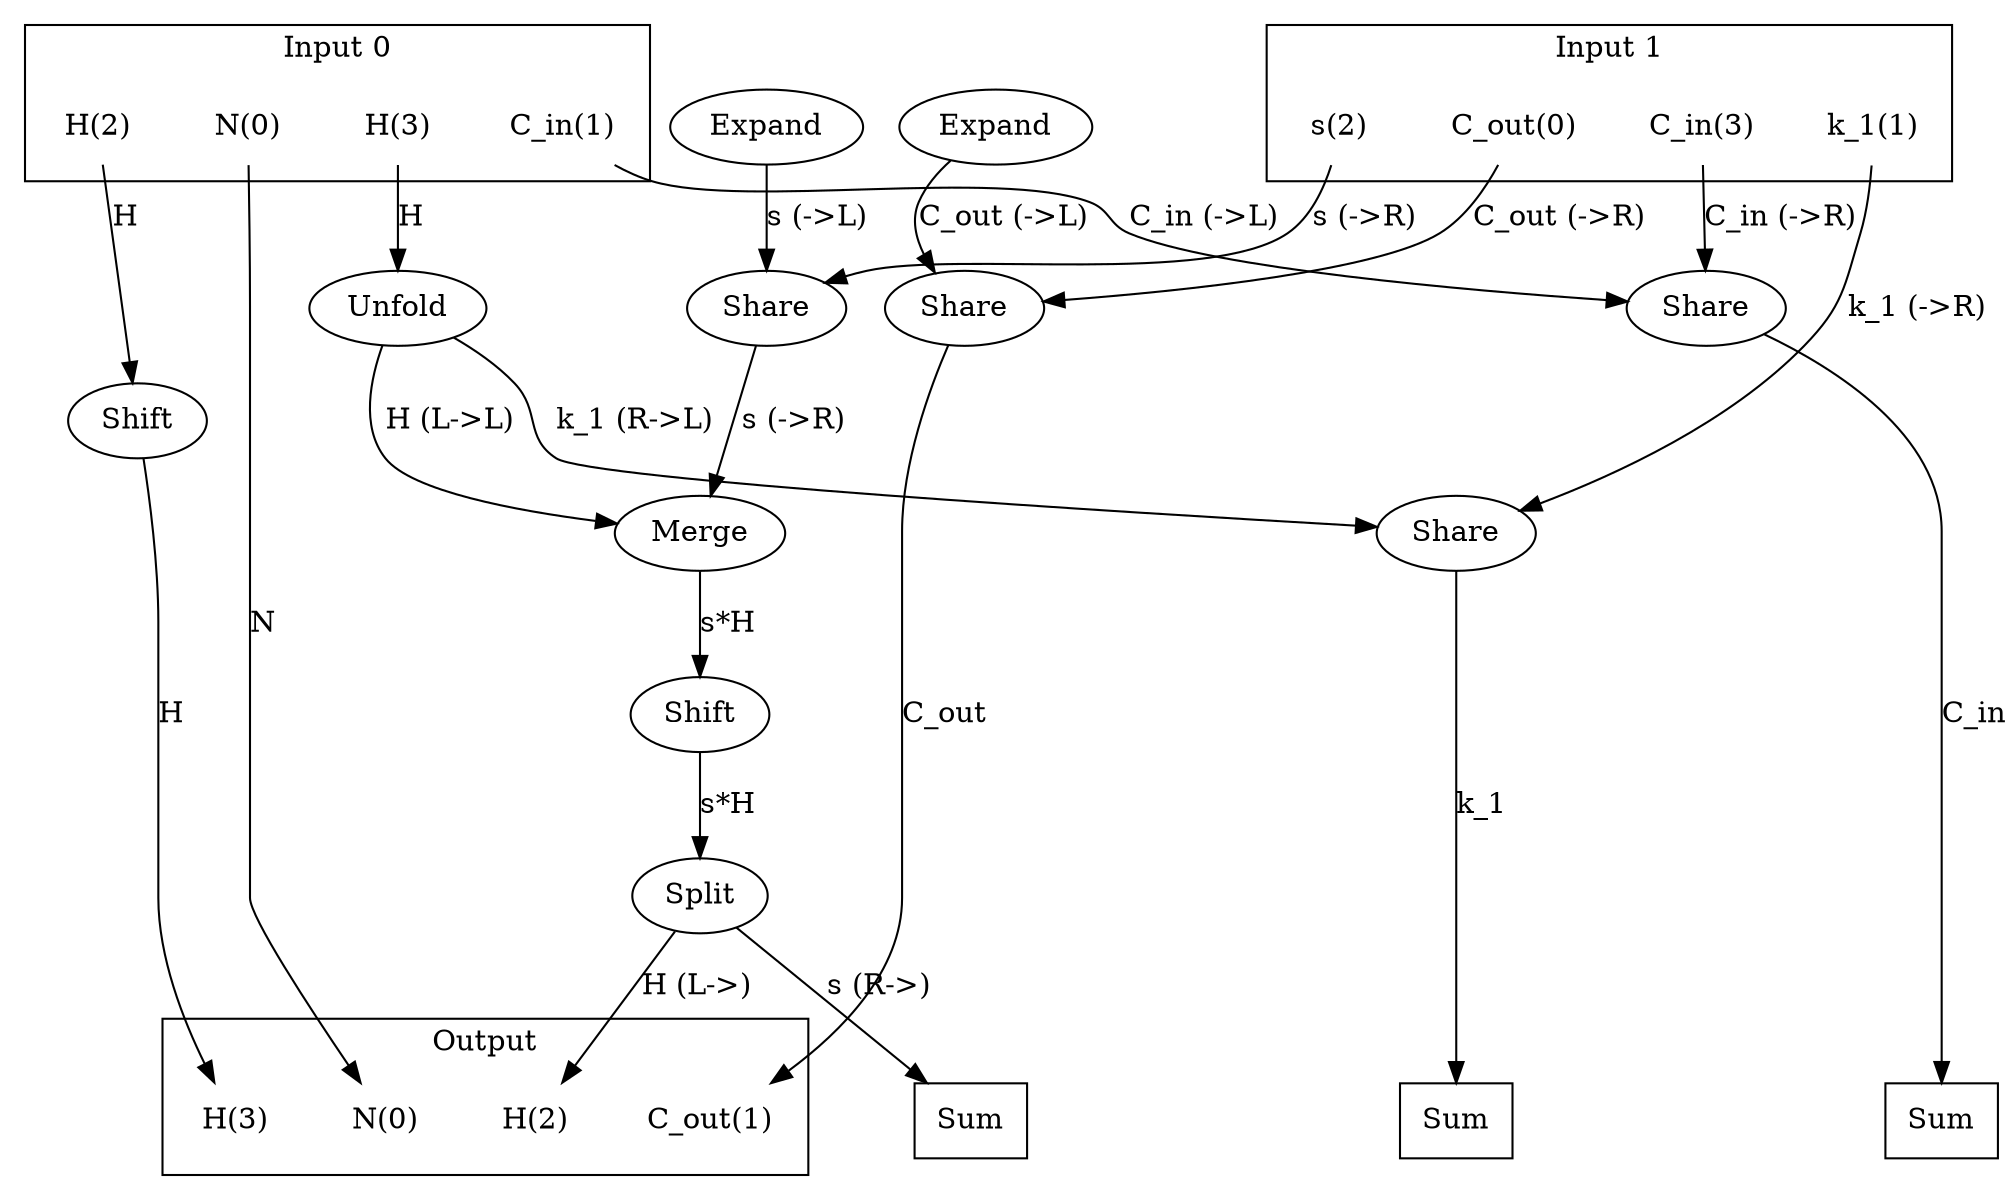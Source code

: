 digraph kernel_generated {
newrank = true;
op_0x5611d2c9c698 [label="Expand"];
op_0x5611d2c9c6b8 [label="Expand"];
op_0x5611d2d27a10 [label="Merge"];
op_0x5611d2d298f0 [label="Shift"];
op_0x5611d2d29920 [label="Shift"];
op_0x5611d2d2a0a0 [label="Split"];
op_0x5611d33e1cc0 [label="Unfold"];
op_0x5611d4495180 [label="Share"];
op_0x5611d4495220 [label="Share"];
op_0x5611d4495270 [label="Share"];
op_0x5611d44952c0 [label="Share"];
reduce_0x7f9448002ce8 [label="Sum", shape=box];
reduce_0x7f9448001a98 [label="Sum", shape=box];
reduce_0x7f9448005b48 [label="Sum", shape=box];
subgraph cluster_out {
label = "Output";
out_0 [label="N(0)", shape=none];
out_1 [label="C_out(1)", shape=none];
out_2 [label="H(2)", shape=none];
out_3 [label="H(3)", shape=none];
}
{ rank = same;
reduce_0x7f9448002ce8;
reduce_0x7f9448001a98;
reduce_0x7f9448005b48;
out_0;
out_1;
out_2;
out_3;
}
subgraph cluster_in_0 {
label = "Input 0";
in_0_0 [label="N(0)", shape=none];
in_0_1 [label="C_in(1)", shape=none];
in_0_2 [label="H(2)", shape=none];
in_0_3 [label="H(3)", shape=none];
}
subgraph cluster_in_1 {
label = "Input 1";
in_1_0 [label="C_out(0)", shape=none];
in_1_1 [label="k_1(1)", shape=none];
in_1_2 [label="s(2)", shape=none];
in_1_3 [label="C_in(3)", shape=none];
}
{ rank = same;
in_0_0;
in_0_1;
in_0_2;
in_0_3;
in_1_0;
in_1_1;
in_1_2;
in_1_3;
}
in_0_0 -> out_0 [label="N"];
in_0_1 -> op_0x5611d4495220 [label="C_in (->L)"];
in_0_2 -> op_0x5611d2d298f0 [label="H"];
in_0_3 -> op_0x5611d33e1cc0 [label="H"];
in_1_0 -> op_0x5611d4495180 [label="C_out (->R)"];
in_1_1 -> op_0x5611d4495270 [label="k_1 (->R)"];
in_1_2 -> op_0x5611d44952c0 [label="s (->R)"];
in_1_3 -> op_0x5611d4495220 [label="C_in (->R)"];
op_0x5611d33e1cc0 -> op_0x5611d2d27a10 [label="H (L->L)"];
op_0x5611d44952c0 -> op_0x5611d2d27a10 [label="s (->R)"];
op_0x5611d2d27a10 -> op_0x5611d2d29920 [label="s*H"];
op_0x5611d2d29920 -> op_0x5611d2d2a0a0 [label="s*H"];
op_0x5611d4495180 -> out_1 [label="C_out"];
op_0x5611d2d2a0a0 -> out_2 [label="H (L->)"];
op_0x5611d2d298f0 -> out_3 [label="H"];
op_0x5611d2c9c698 -> op_0x5611d4495180 [label="C_out (->L)"];
op_0x5611d33e1cc0 -> op_0x5611d4495270 [label="k_1 (R->L)"];
op_0x5611d2c9c6b8 -> op_0x5611d44952c0 [label="s (->L)"];
op_0x5611d4495270 -> reduce_0x7f9448001a98 [label="k_1"];
op_0x5611d2d2a0a0 -> reduce_0x7f9448002ce8 [label="s (R->)"];
op_0x5611d4495220 -> reduce_0x7f9448005b48 [label="C_in"];
}
